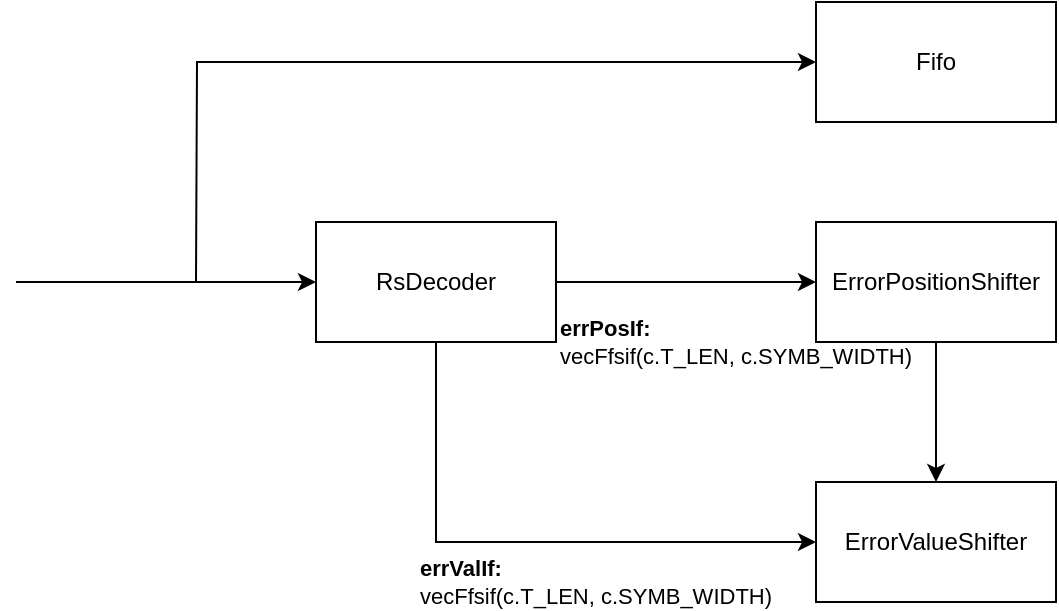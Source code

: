 <mxfile version="26.1.0">
  <diagram name="Page-1" id="wva9ApM2gxoNV7J-TSUx">
    <mxGraphModel dx="1647" dy="873" grid="1" gridSize="10" guides="1" tooltips="1" connect="1" arrows="1" fold="1" page="1" pageScale="1" pageWidth="850" pageHeight="1100" math="0" shadow="0">
      <root>
        <mxCell id="0" />
        <mxCell id="1" parent="0" />
        <mxCell id="Ji3_sIbGNpSb8ydD5qQ0-1" style="edgeStyle=orthogonalEdgeStyle;rounded=0;orthogonalLoop=1;jettySize=auto;html=1;exitX=1;exitY=0.5;exitDx=0;exitDy=0;entryX=0;entryY=0.5;entryDx=0;entryDy=0;" edge="1" parent="1" source="Ji3_sIbGNpSb8ydD5qQ0-4" target="Ji3_sIbGNpSb8ydD5qQ0-8">
          <mxGeometry relative="1" as="geometry" />
        </mxCell>
        <mxCell id="Ji3_sIbGNpSb8ydD5qQ0-2" style="edgeStyle=orthogonalEdgeStyle;rounded=0;orthogonalLoop=1;jettySize=auto;html=1;exitX=0.5;exitY=1;exitDx=0;exitDy=0;entryX=0;entryY=0.5;entryDx=0;entryDy=0;" edge="1" parent="1" source="Ji3_sIbGNpSb8ydD5qQ0-4" target="Ji3_sIbGNpSb8ydD5qQ0-10">
          <mxGeometry relative="1" as="geometry" />
        </mxCell>
        <mxCell id="Ji3_sIbGNpSb8ydD5qQ0-3" style="edgeStyle=orthogonalEdgeStyle;rounded=0;orthogonalLoop=1;jettySize=auto;html=1;exitX=0;exitY=0.5;exitDx=0;exitDy=0;startArrow=classic;startFill=1;endArrow=none;" edge="1" parent="1" source="Ji3_sIbGNpSb8ydD5qQ0-4">
          <mxGeometry relative="1" as="geometry">
            <mxPoint x="40" y="309.966" as="targetPoint" />
          </mxGeometry>
        </mxCell>
        <mxCell id="Ji3_sIbGNpSb8ydD5qQ0-4" value="RsDecoder" style="rounded=0;whiteSpace=wrap;html=1;" vertex="1" parent="1">
          <mxGeometry x="190" y="280" width="120" height="60" as="geometry" />
        </mxCell>
        <mxCell id="Ji3_sIbGNpSb8ydD5qQ0-5" style="edgeStyle=orthogonalEdgeStyle;rounded=0;orthogonalLoop=1;jettySize=auto;html=1;exitX=0;exitY=0.5;exitDx=0;exitDy=0;endArrow=none;endFill=1;startArrow=classic;startFill=1;" edge="1" parent="1" source="Ji3_sIbGNpSb8ydD5qQ0-6">
          <mxGeometry relative="1" as="geometry">
            <mxPoint x="130" y="310" as="targetPoint" />
          </mxGeometry>
        </mxCell>
        <mxCell id="Ji3_sIbGNpSb8ydD5qQ0-6" value="Fifo" style="rounded=0;whiteSpace=wrap;html=1;" vertex="1" parent="1">
          <mxGeometry x="440" y="170" width="120" height="60" as="geometry" />
        </mxCell>
        <mxCell id="Ji3_sIbGNpSb8ydD5qQ0-7" style="edgeStyle=orthogonalEdgeStyle;rounded=0;orthogonalLoop=1;jettySize=auto;html=1;exitX=0.5;exitY=1;exitDx=0;exitDy=0;entryX=0.5;entryY=0;entryDx=0;entryDy=0;" edge="1" parent="1" source="Ji3_sIbGNpSb8ydD5qQ0-8" target="Ji3_sIbGNpSb8ydD5qQ0-10">
          <mxGeometry relative="1" as="geometry" />
        </mxCell>
        <mxCell id="Ji3_sIbGNpSb8ydD5qQ0-8" value="ErrorPositionShifter" style="rounded=0;whiteSpace=wrap;html=1;" vertex="1" parent="1">
          <mxGeometry x="440" y="280" width="120" height="60" as="geometry" />
        </mxCell>
        <mxCell id="Ji3_sIbGNpSb8ydD5qQ0-9" value="&lt;b&gt;errPosIf:&lt;/b&gt;&lt;div&gt;vecFfsif(c.T_LEN, c.SYMB_WIDTH)&lt;/div&gt;" style="edgeLabel;html=1;align=left;verticalAlign=middle;resizable=0;points=[];labelBackgroundColor=none;" connectable="0" vertex="1" parent="1">
          <mxGeometry x="310.003" y="340" as="geometry" />
        </mxCell>
        <mxCell id="Ji3_sIbGNpSb8ydD5qQ0-10" value="ErrorValueShifter" style="rounded=0;whiteSpace=wrap;html=1;" vertex="1" parent="1">
          <mxGeometry x="440" y="410" width="120" height="60" as="geometry" />
        </mxCell>
        <mxCell id="Ji3_sIbGNpSb8ydD5qQ0-11" value="&lt;b style=&quot;text-align: center;&quot;&gt;errValIf:&lt;/b&gt;&lt;div style=&quot;text-align: center;&quot;&gt;vecFfsif(c.T_LEN, c.SYMB_WIDTH)&lt;/div&gt;" style="edgeLabel;html=1;align=left;verticalAlign=middle;resizable=0;points=[];labelBackgroundColor=none;" connectable="0" vertex="1" parent="1">
          <mxGeometry x="240.001" y="460" as="geometry" />
        </mxCell>
      </root>
    </mxGraphModel>
  </diagram>
</mxfile>
